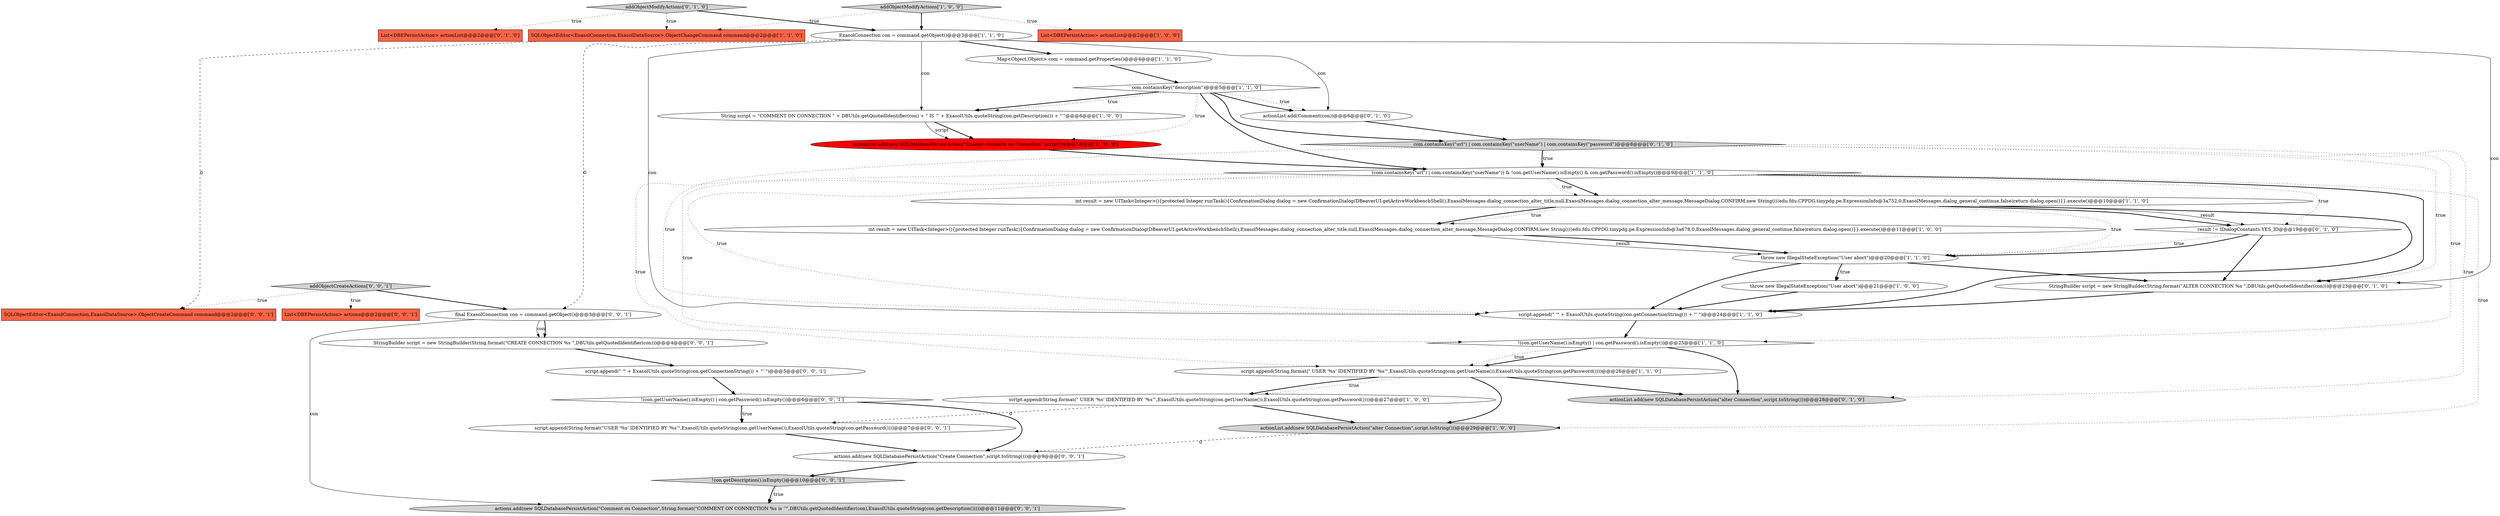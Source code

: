 digraph {
19 [style = filled, label = "result != IDialogConstants.YES_ID@@@19@@@['0', '1', '0']", fillcolor = white, shape = diamond image = "AAA0AAABBB2BBB"];
2 [style = filled, label = "String script = \"COMMENT ON CONNECTION \" + DBUtils.getQuotedIdentifier(con) + \" IS '\" + ExasolUtils.quoteString(con.getDescription()) + \"'\"@@@6@@@['1', '0', '0']", fillcolor = white, shape = ellipse image = "AAA0AAABBB1BBB"];
8 [style = filled, label = "script.append(\" '\" + ExasolUtils.quoteString(con.getConnectionString()) + \"' \")@@@24@@@['1', '1', '0']", fillcolor = white, shape = ellipse image = "AAA0AAABBB1BBB"];
22 [style = filled, label = "com.containsKey(\"url\") | com.containsKey(\"userName\") | com.containsKey(\"password\")@@@8@@@['0', '1', '0']", fillcolor = lightgray, shape = diamond image = "AAA0AAABBB2BBB"];
27 [style = filled, label = "final ExasolConnection con = command.getObject()@@@3@@@['0', '0', '1']", fillcolor = white, shape = ellipse image = "AAA0AAABBB3BBB"];
1 [style = filled, label = "actionList.add(new SQLDatabasePersistAction(\"alter Connection\",script.toString()))@@@29@@@['1', '0', '0']", fillcolor = lightgray, shape = ellipse image = "AAA0AAABBB1BBB"];
34 [style = filled, label = "script.append(\" '\" + ExasolUtils.quoteString(con.getConnectionString()) + \"' \")@@@5@@@['0', '0', '1']", fillcolor = white, shape = ellipse image = "AAA0AAABBB3BBB"];
18 [style = filled, label = "actionList.add(Comment(con))@@@6@@@['0', '1', '0']", fillcolor = white, shape = ellipse image = "AAA0AAABBB2BBB"];
28 [style = filled, label = "script.append(String.format(\"USER '%s' IDENTIFIED BY '%s'\",ExasolUtils.quoteString(con.getUserName()),ExasolUtils.quoteString(con.getPassword())))@@@7@@@['0', '0', '1']", fillcolor = white, shape = ellipse image = "AAA0AAABBB3BBB"];
20 [style = filled, label = "addObjectModifyActions['0', '1', '0']", fillcolor = lightgray, shape = diamond image = "AAA0AAABBB2BBB"];
25 [style = filled, label = "!con.getDescription().isEmpty()@@@10@@@['0', '0', '1']", fillcolor = lightgray, shape = diamond image = "AAA0AAABBB3BBB"];
12 [style = filled, label = "addObjectModifyActions['1', '0', '0']", fillcolor = lightgray, shape = diamond image = "AAA0AAABBB1BBB"];
3 [style = filled, label = "Map<Object,Object> com = command.getProperties()@@@4@@@['1', '1', '0']", fillcolor = white, shape = ellipse image = "AAA0AAABBB1BBB"];
33 [style = filled, label = "StringBuilder script = new StringBuilder(String.format(\"CREATE CONNECTION %s \",DBUtils.getQuotedIdentifier(con)))@@@4@@@['0', '0', '1']", fillcolor = white, shape = ellipse image = "AAA0AAABBB3BBB"];
23 [style = filled, label = "List<DBEPersistAction> actionList@@@2@@@['0', '1', '0']", fillcolor = tomato, shape = box image = "AAA0AAABBB2BBB"];
26 [style = filled, label = "List<DBEPersistAction> actions@@@2@@@['0', '0', '1']", fillcolor = tomato, shape = box image = "AAA0AAABBB3BBB"];
7 [style = filled, label = "List<DBEPersistAction> actionList@@@2@@@['1', '0', '0']", fillcolor = tomato, shape = box image = "AAA0AAABBB1BBB"];
10 [style = filled, label = "throw new IllegalStateException(\"User abort\")@@@20@@@['1', '1', '0']", fillcolor = white, shape = ellipse image = "AAA0AAABBB1BBB"];
24 [style = filled, label = "StringBuilder script = new StringBuilder(String.format(\"ALTER CONNECTION %s \",DBUtils.getQuotedIdentifier(con)))@@@23@@@['0', '1', '0']", fillcolor = white, shape = ellipse image = "AAA0AAABBB2BBB"];
9 [style = filled, label = "int result = new UITask<Integer>(){protected Integer runTask(){ConfirmationDialog dialog = new ConfirmationDialog(DBeaverUI.getActiveWorkbenchShell(),ExasolMessages.dialog_connection_alter_title,null,ExasolMessages.dialog_connection_alter_message,MessageDialog.CONFIRM,new String((((edu.fdu.CPPDG.tinypdg.pe.ExpressionInfo@3a752,0,ExasolMessages.dialog_general_continue,false)return dialog.open()}}.execute()@@@10@@@['1', '1', '0']", fillcolor = white, shape = ellipse image = "AAA0AAABBB1BBB"];
29 [style = filled, label = "!(con.getUserName().isEmpty() | con.getPassword().isEmpty())@@@6@@@['0', '0', '1']", fillcolor = white, shape = diamond image = "AAA0AAABBB3BBB"];
35 [style = filled, label = "SQLObjectEditor<ExasolConnection,ExasolDataSource>.ObjectCreateCommand command@@@2@@@['0', '0', '1']", fillcolor = tomato, shape = box image = "AAA0AAABBB3BBB"];
32 [style = filled, label = "addObjectCreateActions['0', '0', '1']", fillcolor = lightgray, shape = diamond image = "AAA0AAABBB3BBB"];
13 [style = filled, label = "SQLObjectEditor<ExasolConnection,ExasolDataSource>.ObjectChangeCommand command@@@2@@@['1', '1', '0']", fillcolor = tomato, shape = box image = "AAA0AAABBB1BBB"];
11 [style = filled, label = "int result = new UITask<Integer>(){protected Integer runTask(){ConfirmationDialog dialog = new ConfirmationDialog(DBeaverUI.getActiveWorkbenchShell(),ExasolMessages.dialog_connection_alter_title,null,ExasolMessages.dialog_connection_alter_message,MessageDialog.CONFIRM,new String((((edu.fdu.CPPDG.tinypdg.pe.ExpressionInfo@3a678,0,ExasolMessages.dialog_general_continue,false)return dialog.open()}}.execute()@@@11@@@['1', '0', '0']", fillcolor = white, shape = ellipse image = "AAA0AAABBB1BBB"];
16 [style = filled, label = "throw new IllegalStateException(\"User abort\")@@@21@@@['1', '0', '0']", fillcolor = white, shape = ellipse image = "AAA0AAABBB1BBB"];
30 [style = filled, label = "actions.add(new SQLDatabasePersistAction(\"Create Connection\",script.toString()))@@@9@@@['0', '0', '1']", fillcolor = white, shape = ellipse image = "AAA0AAABBB3BBB"];
14 [style = filled, label = "script.append(String.format(\" USER '%s' IDENTIFIED BY '%s'\",ExasolUtils.quoteString(con.getUserName()),ExasolUtils.quoteString(con.getPassword())))@@@27@@@['1', '0', '0']", fillcolor = white, shape = ellipse image = "AAA0AAABBB1BBB"];
4 [style = filled, label = "!(con.getUserName().isEmpty() | con.getPassword().isEmpty())@@@25@@@['1', '1', '0']", fillcolor = white, shape = diamond image = "AAA0AAABBB1BBB"];
15 [style = filled, label = "com.containsKey(\"description\")@@@5@@@['1', '1', '0']", fillcolor = white, shape = diamond image = "AAA0AAABBB1BBB"];
5 [style = filled, label = "ExasolConnection con = command.getObject()@@@3@@@['1', '1', '0']", fillcolor = white, shape = ellipse image = "AAA0AAABBB1BBB"];
6 [style = filled, label = "actionList.add(new SQLDatabasePersistAction(\"Change comment on Connection\",script))@@@7@@@['1', '0', '0']", fillcolor = red, shape = ellipse image = "AAA1AAABBB1BBB"];
17 [style = filled, label = "script.append(String.format(\" USER '%s' IDENTIFIED BY '%s'\",ExasolUtils.quoteString(con.getUserName()),ExasolUtils.quoteString(con.getPassword())))@@@26@@@['1', '1', '0']", fillcolor = white, shape = ellipse image = "AAA0AAABBB1BBB"];
31 [style = filled, label = "actions.add(new SQLDatabasePersistAction(\"Comment on Connection\",String.format(\"COMMENT ON CONNECTION %s is ''\",DBUtils.getQuotedIdentifier(con),ExasolUtils.quoteString(con.getDescription()))))@@@11@@@['0', '0', '1']", fillcolor = lightgray, shape = ellipse image = "AAA0AAABBB3BBB"];
21 [style = filled, label = "actionList.add(new SQLDatabasePersistAction(\"alter Connection\",script.toString()))@@@28@@@['0', '1', '0']", fillcolor = lightgray, shape = ellipse image = "AAA0AAABBB2BBB"];
0 [style = filled, label = "(com.containsKey(\"url\") | com.containsKey(\"userName\")) & !con.getUserName().isEmpty() & con.getPassword().isEmpty()@@@9@@@['1', '1', '0']", fillcolor = white, shape = diamond image = "AAA0AAABBB1BBB"];
19->10 [style = dotted, label="true"];
5->3 [style = bold, label=""];
11->10 [style = solid, label="result"];
22->21 [style = dotted, label="true"];
34->29 [style = bold, label=""];
14->28 [style = dashed, label="0"];
15->2 [style = bold, label=""];
0->9 [style = bold, label=""];
9->11 [style = bold, label=""];
4->17 [style = bold, label=""];
17->1 [style = bold, label=""];
16->8 [style = bold, label=""];
12->5 [style = bold, label=""];
29->30 [style = bold, label=""];
28->30 [style = bold, label=""];
5->24 [style = solid, label="con"];
2->6 [style = bold, label=""];
2->6 [style = solid, label="script"];
10->24 [style = bold, label=""];
22->0 [style = dotted, label="true"];
15->2 [style = dotted, label="true"];
9->11 [style = dotted, label="true"];
0->19 [style = dotted, label="true"];
0->4 [style = dotted, label="true"];
15->18 [style = dotted, label="true"];
25->31 [style = dotted, label="true"];
13->35 [style = dashed, label="0"];
1->30 [style = dashed, label="0"];
4->21 [style = bold, label=""];
17->14 [style = dotted, label="true"];
30->25 [style = bold, label=""];
19->10 [style = bold, label=""];
32->27 [style = bold, label=""];
32->35 [style = dotted, label="true"];
3->15 [style = bold, label=""];
6->0 [style = bold, label=""];
27->31 [style = solid, label="con"];
5->8 [style = solid, label="con"];
22->24 [style = dotted, label="true"];
9->8 [style = bold, label=""];
15->18 [style = bold, label=""];
9->19 [style = solid, label="result"];
14->1 [style = bold, label=""];
15->22 [style = bold, label=""];
20->5 [style = bold, label=""];
19->24 [style = bold, label=""];
25->31 [style = bold, label=""];
29->28 [style = bold, label=""];
27->33 [style = solid, label="con"];
0->8 [style = dotted, label="true"];
5->27 [style = dashed, label="0"];
12->13 [style = dotted, label="true"];
18->22 [style = bold, label=""];
5->2 [style = solid, label="con"];
22->8 [style = dotted, label="true"];
22->0 [style = bold, label=""];
10->16 [style = bold, label=""];
10->8 [style = bold, label=""];
29->28 [style = dotted, label="true"];
17->14 [style = bold, label=""];
11->10 [style = bold, label=""];
15->6 [style = dotted, label="true"];
15->0 [style = bold, label=""];
0->24 [style = bold, label=""];
20->23 [style = dotted, label="true"];
5->18 [style = solid, label="con"];
9->19 [style = bold, label=""];
0->17 [style = dotted, label="true"];
20->13 [style = dotted, label="true"];
32->26 [style = dotted, label="true"];
27->33 [style = bold, label=""];
8->4 [style = bold, label=""];
24->8 [style = bold, label=""];
12->7 [style = dotted, label="true"];
9->10 [style = dotted, label="true"];
10->16 [style = dotted, label="true"];
33->34 [style = bold, label=""];
17->21 [style = bold, label=""];
0->9 [style = dotted, label="true"];
22->4 [style = dotted, label="true"];
4->17 [style = dotted, label="true"];
0->1 [style = dotted, label="true"];
}
